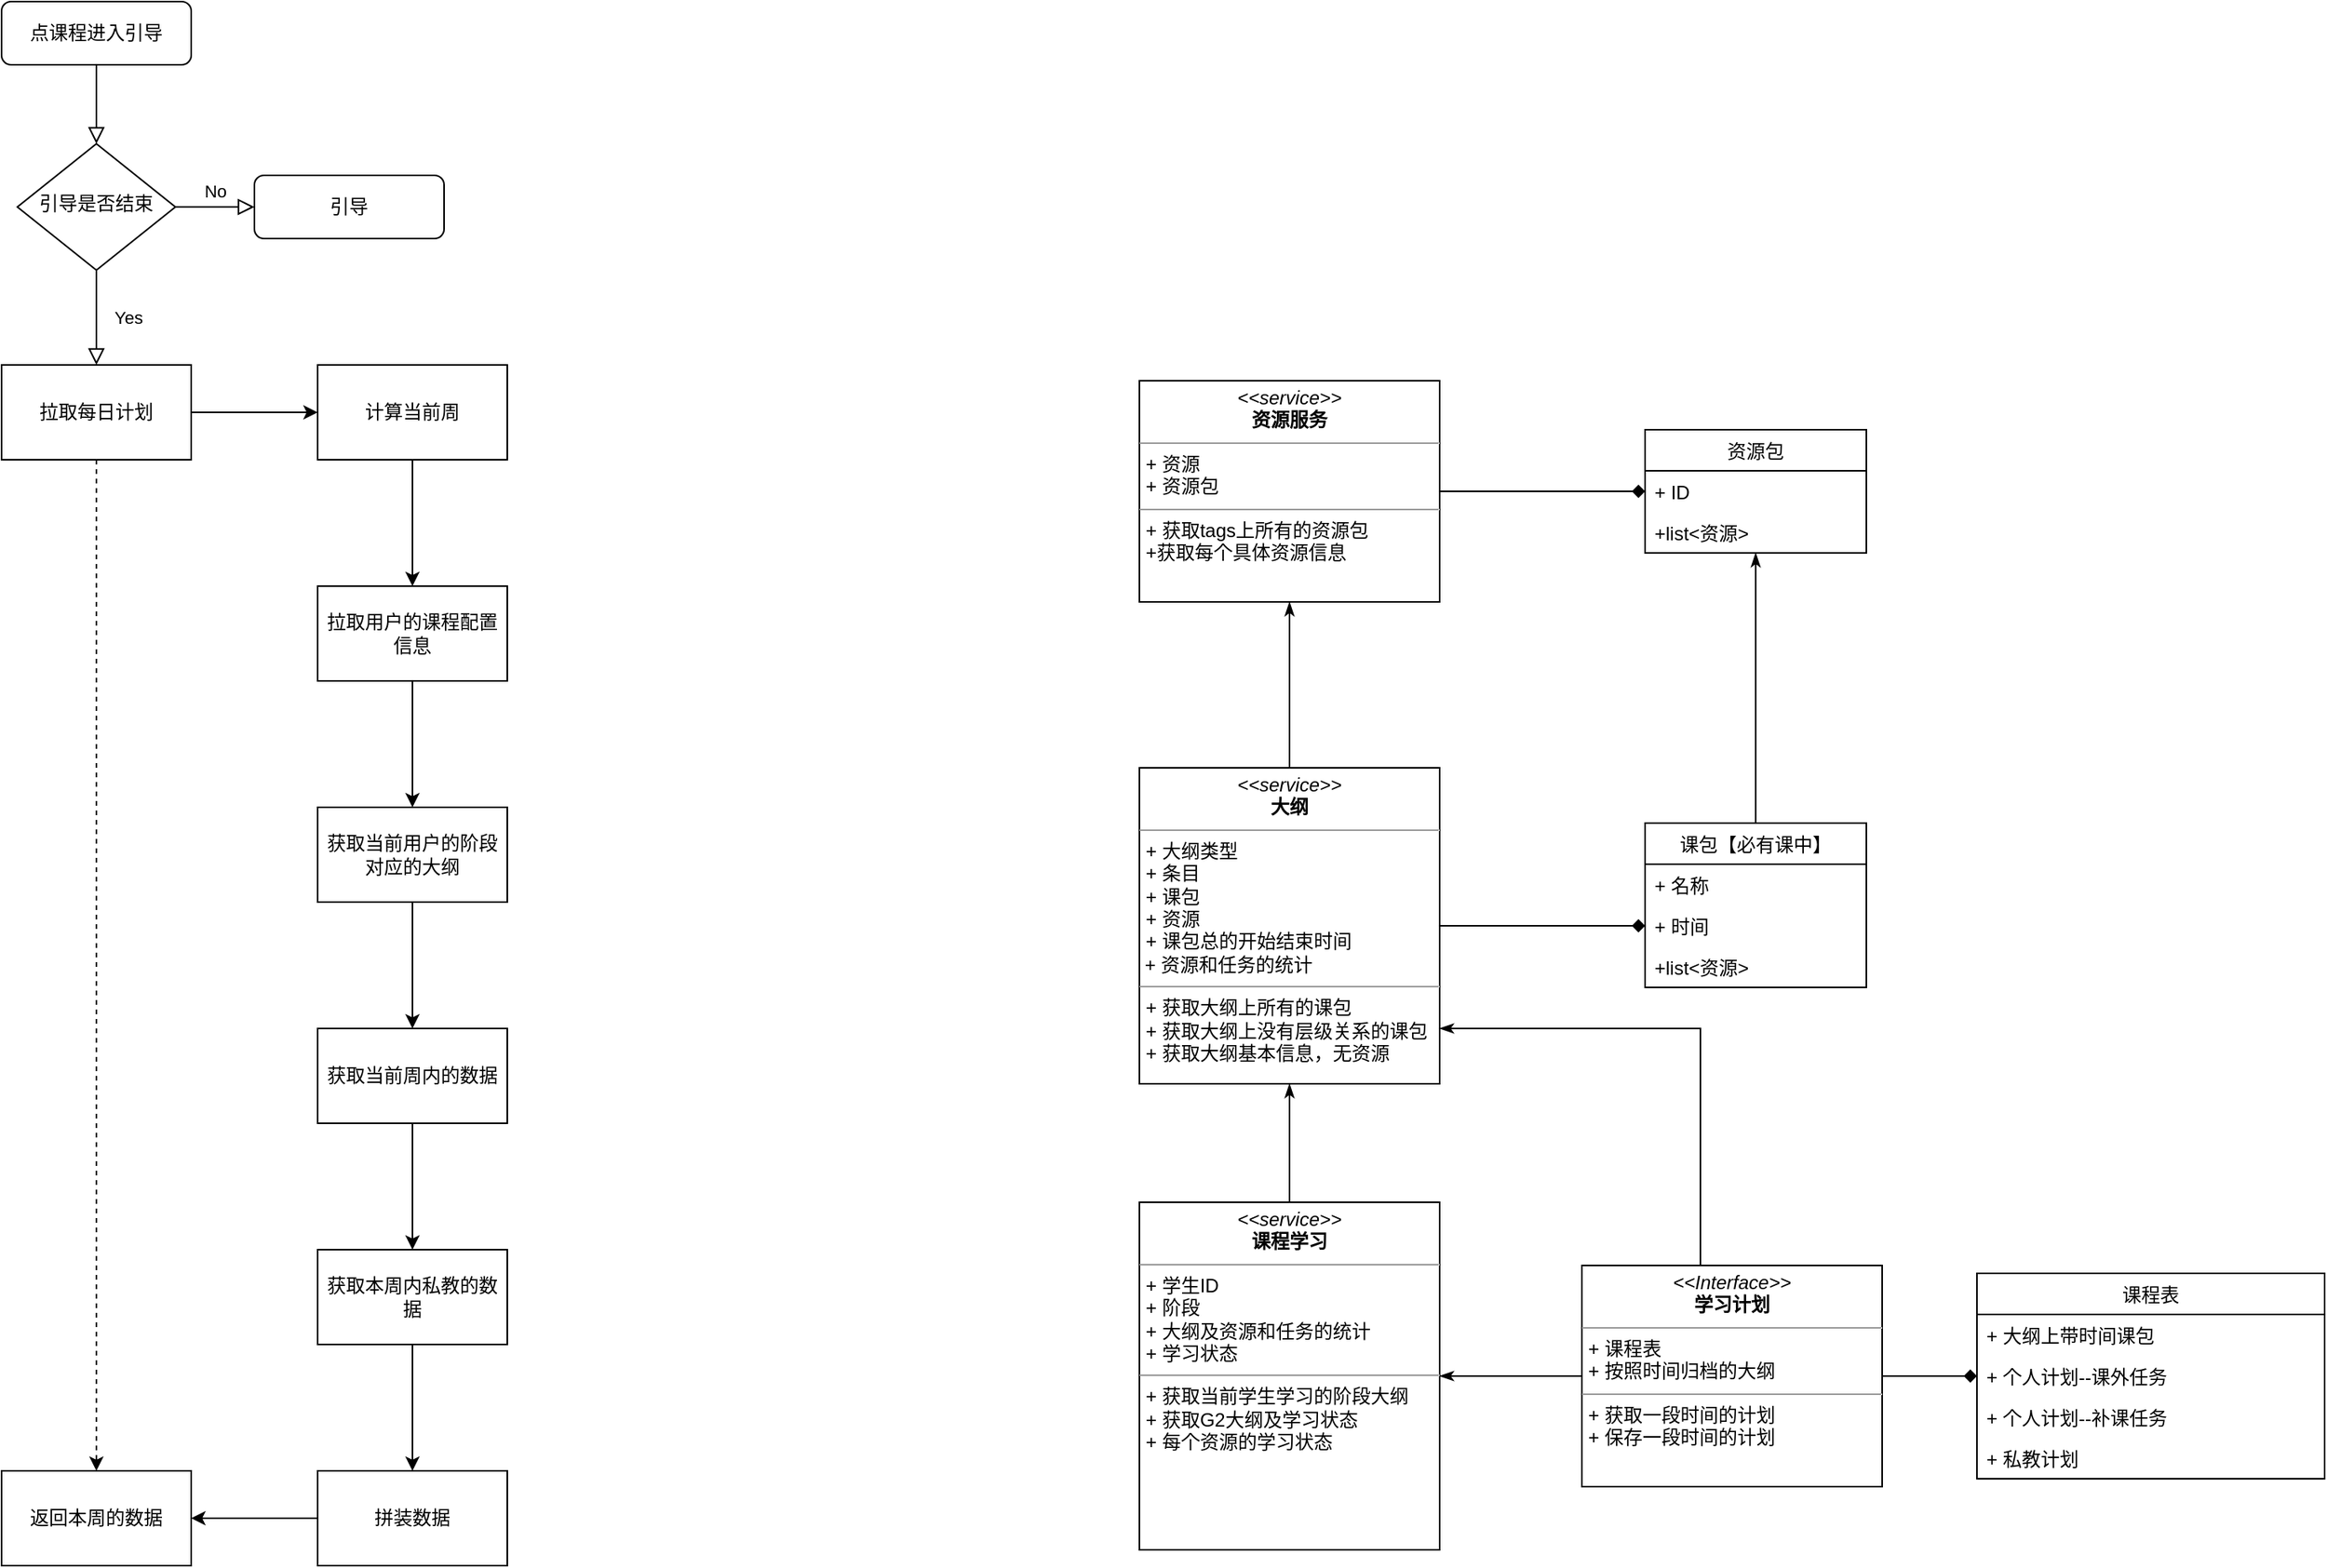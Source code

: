 <mxfile version="14.1.2" type="github">
  <diagram id="C5RBs43oDa-KdzZeNtuy" name="Page-1">
    <mxGraphModel dx="1422" dy="762" grid="1" gridSize="10" guides="1" tooltips="1" connect="1" arrows="1" fold="1" page="1" pageScale="1" pageWidth="827" pageHeight="1169" math="0" shadow="0">
      <root>
        <mxCell id="WIyWlLk6GJQsqaUBKTNV-0" />
        <mxCell id="WIyWlLk6GJQsqaUBKTNV-1" parent="WIyWlLk6GJQsqaUBKTNV-0" />
        <mxCell id="WIyWlLk6GJQsqaUBKTNV-2" value="" style="rounded=0;html=1;jettySize=auto;orthogonalLoop=1;fontSize=11;endArrow=block;endFill=0;endSize=8;strokeWidth=1;shadow=0;labelBackgroundColor=none;edgeStyle=orthogonalEdgeStyle;" parent="WIyWlLk6GJQsqaUBKTNV-1" source="WIyWlLk6GJQsqaUBKTNV-3" target="WIyWlLk6GJQsqaUBKTNV-6" edge="1">
          <mxGeometry relative="1" as="geometry" />
        </mxCell>
        <mxCell id="WIyWlLk6GJQsqaUBKTNV-3" value="点课程进入引导" style="rounded=1;whiteSpace=wrap;html=1;fontSize=12;glass=0;strokeWidth=1;shadow=0;" parent="WIyWlLk6GJQsqaUBKTNV-1" vertex="1">
          <mxGeometry x="160" y="80" width="120" height="40" as="geometry" />
        </mxCell>
        <mxCell id="WIyWlLk6GJQsqaUBKTNV-4" value="Yes" style="rounded=0;html=1;jettySize=auto;orthogonalLoop=1;fontSize=11;endArrow=block;endFill=0;endSize=8;strokeWidth=1;shadow=0;labelBackgroundColor=none;edgeStyle=orthogonalEdgeStyle;entryX=0.5;entryY=0;entryDx=0;entryDy=0;" parent="WIyWlLk6GJQsqaUBKTNV-1" source="WIyWlLk6GJQsqaUBKTNV-6" target="58U677NeKVBxzKTok-jc-2" edge="1">
          <mxGeometry y="20" relative="1" as="geometry">
            <mxPoint as="offset" />
            <mxPoint x="220" y="290" as="targetPoint" />
          </mxGeometry>
        </mxCell>
        <mxCell id="WIyWlLk6GJQsqaUBKTNV-5" value="No" style="edgeStyle=orthogonalEdgeStyle;rounded=0;html=1;jettySize=auto;orthogonalLoop=1;fontSize=11;endArrow=block;endFill=0;endSize=8;strokeWidth=1;shadow=0;labelBackgroundColor=none;" parent="WIyWlLk6GJQsqaUBKTNV-1" source="WIyWlLk6GJQsqaUBKTNV-6" target="WIyWlLk6GJQsqaUBKTNV-7" edge="1">
          <mxGeometry y="10" relative="1" as="geometry">
            <mxPoint as="offset" />
          </mxGeometry>
        </mxCell>
        <mxCell id="WIyWlLk6GJQsqaUBKTNV-6" value="引导是否结束" style="rhombus;whiteSpace=wrap;html=1;shadow=0;fontFamily=Helvetica;fontSize=12;align=center;strokeWidth=1;spacing=6;spacingTop=-4;" parent="WIyWlLk6GJQsqaUBKTNV-1" vertex="1">
          <mxGeometry x="170" y="170" width="100" height="80" as="geometry" />
        </mxCell>
        <mxCell id="WIyWlLk6GJQsqaUBKTNV-7" value="引导" style="rounded=1;whiteSpace=wrap;html=1;fontSize=12;glass=0;strokeWidth=1;shadow=0;" parent="WIyWlLk6GJQsqaUBKTNV-1" vertex="1">
          <mxGeometry x="320" y="190" width="120" height="40" as="geometry" />
        </mxCell>
        <mxCell id="58U677NeKVBxzKTok-jc-4" value="" style="edgeStyle=orthogonalEdgeStyle;rounded=0;orthogonalLoop=1;jettySize=auto;html=1;" parent="WIyWlLk6GJQsqaUBKTNV-1" source="58U677NeKVBxzKTok-jc-2" target="58U677NeKVBxzKTok-jc-3" edge="1">
          <mxGeometry relative="1" as="geometry" />
        </mxCell>
        <mxCell id="58U677NeKVBxzKTok-jc-14" value="" style="edgeStyle=orthogonalEdgeStyle;orthogonalLoop=1;jettySize=auto;html=1;rounded=0;dashed=1;" parent="WIyWlLk6GJQsqaUBKTNV-1" source="58U677NeKVBxzKTok-jc-2" target="58U677NeKVBxzKTok-jc-13" edge="1">
          <mxGeometry relative="1" as="geometry" />
        </mxCell>
        <mxCell id="58U677NeKVBxzKTok-jc-2" value="拉取每日计划" style="rounded=0;whiteSpace=wrap;html=1;" parent="WIyWlLk6GJQsqaUBKTNV-1" vertex="1">
          <mxGeometry x="160" y="310" width="120" height="60" as="geometry" />
        </mxCell>
        <mxCell id="58U677NeKVBxzKTok-jc-6" value="" style="edgeStyle=orthogonalEdgeStyle;rounded=0;orthogonalLoop=1;jettySize=auto;html=1;" parent="WIyWlLk6GJQsqaUBKTNV-1" source="58U677NeKVBxzKTok-jc-3" target="58U677NeKVBxzKTok-jc-5" edge="1">
          <mxGeometry relative="1" as="geometry" />
        </mxCell>
        <mxCell id="58U677NeKVBxzKTok-jc-3" value="计算当前周" style="rounded=0;whiteSpace=wrap;html=1;" parent="WIyWlLk6GJQsqaUBKTNV-1" vertex="1">
          <mxGeometry x="360" y="310" width="120" height="60" as="geometry" />
        </mxCell>
        <mxCell id="58U677NeKVBxzKTok-jc-8" value="" style="edgeStyle=orthogonalEdgeStyle;rounded=0;orthogonalLoop=1;jettySize=auto;html=1;" parent="WIyWlLk6GJQsqaUBKTNV-1" source="58U677NeKVBxzKTok-jc-5" target="58U677NeKVBxzKTok-jc-7" edge="1">
          <mxGeometry relative="1" as="geometry" />
        </mxCell>
        <mxCell id="58U677NeKVBxzKTok-jc-5" value="拉取用户的课程配置信息" style="rounded=0;whiteSpace=wrap;html=1;" parent="WIyWlLk6GJQsqaUBKTNV-1" vertex="1">
          <mxGeometry x="360" y="450" width="120" height="60" as="geometry" />
        </mxCell>
        <mxCell id="58U677NeKVBxzKTok-jc-10" value="" style="edgeStyle=orthogonalEdgeStyle;rounded=0;orthogonalLoop=1;jettySize=auto;html=1;" parent="WIyWlLk6GJQsqaUBKTNV-1" source="58U677NeKVBxzKTok-jc-7" target="58U677NeKVBxzKTok-jc-9" edge="1">
          <mxGeometry relative="1" as="geometry" />
        </mxCell>
        <mxCell id="58U677NeKVBxzKTok-jc-7" value="获取当前用户的阶段对应的大纲" style="rounded=0;whiteSpace=wrap;html=1;" parent="WIyWlLk6GJQsqaUBKTNV-1" vertex="1">
          <mxGeometry x="360" y="590" width="120" height="60" as="geometry" />
        </mxCell>
        <mxCell id="58U677NeKVBxzKTok-jc-16" value="" style="edgeStyle=orthogonalEdgeStyle;rounded=0;orthogonalLoop=1;jettySize=auto;html=1;" parent="WIyWlLk6GJQsqaUBKTNV-1" source="58U677NeKVBxzKTok-jc-9" target="58U677NeKVBxzKTok-jc-15" edge="1">
          <mxGeometry relative="1" as="geometry" />
        </mxCell>
        <mxCell id="58U677NeKVBxzKTok-jc-9" value="获取当前周内的数据" style="rounded=0;whiteSpace=wrap;html=1;" parent="WIyWlLk6GJQsqaUBKTNV-1" vertex="1">
          <mxGeometry x="360" y="730" width="120" height="60" as="geometry" />
        </mxCell>
        <mxCell id="58U677NeKVBxzKTok-jc-13" value="返回本周的数据" style="rounded=0;whiteSpace=wrap;html=1;" parent="WIyWlLk6GJQsqaUBKTNV-1" vertex="1">
          <mxGeometry x="160" y="1010" width="120" height="60" as="geometry" />
        </mxCell>
        <mxCell id="58U677NeKVBxzKTok-jc-19" value="" style="edgeStyle=orthogonalEdgeStyle;rounded=0;orthogonalLoop=1;jettySize=auto;html=1;strokeColor=#000000;" parent="WIyWlLk6GJQsqaUBKTNV-1" source="58U677NeKVBxzKTok-jc-15" target="58U677NeKVBxzKTok-jc-18" edge="1">
          <mxGeometry relative="1" as="geometry" />
        </mxCell>
        <mxCell id="58U677NeKVBxzKTok-jc-15" value="获取本周内私教的数据" style="rounded=0;whiteSpace=wrap;html=1;" parent="WIyWlLk6GJQsqaUBKTNV-1" vertex="1">
          <mxGeometry x="360" y="870" width="120" height="60" as="geometry" />
        </mxCell>
        <mxCell id="58U677NeKVBxzKTok-jc-20" value="" style="edgeStyle=orthogonalEdgeStyle;rounded=0;orthogonalLoop=1;jettySize=auto;html=1;strokeColor=#000000;" parent="WIyWlLk6GJQsqaUBKTNV-1" source="58U677NeKVBxzKTok-jc-18" target="58U677NeKVBxzKTok-jc-13" edge="1">
          <mxGeometry relative="1" as="geometry" />
        </mxCell>
        <mxCell id="58U677NeKVBxzKTok-jc-18" value="拼装数据" style="rounded=0;whiteSpace=wrap;html=1;" parent="WIyWlLk6GJQsqaUBKTNV-1" vertex="1">
          <mxGeometry x="360" y="1010" width="120" height="60" as="geometry" />
        </mxCell>
        <mxCell id="yJ6tnFPKZODvPNcvVxbj-24" value="" style="edgeStyle=orthogonalEdgeStyle;rounded=0;orthogonalLoop=1;jettySize=auto;html=1;endArrow=classicThin;endFill=1;exitX=0;exitY=0.5;exitDx=0;exitDy=0;" parent="WIyWlLk6GJQsqaUBKTNV-1" source="yJ6tnFPKZODvPNcvVxbj-26" target="yJ6tnFPKZODvPNcvVxbj-21" edge="1">
          <mxGeometry relative="1" as="geometry">
            <mxPoint x="1140" y="950" as="sourcePoint" />
          </mxGeometry>
        </mxCell>
        <mxCell id="yJ6tnFPKZODvPNcvVxbj-25" style="edgeStyle=orthogonalEdgeStyle;rounded=0;orthogonalLoop=1;jettySize=auto;html=1;endArrow=classicThin;endFill=1;" parent="WIyWlLk6GJQsqaUBKTNV-1" target="yJ6tnFPKZODvPNcvVxbj-22" edge="1">
          <mxGeometry relative="1" as="geometry">
            <mxPoint x="1235" y="880" as="sourcePoint" />
            <Array as="points">
              <mxPoint x="1235" y="730" />
            </Array>
          </mxGeometry>
        </mxCell>
        <mxCell id="yJ6tnFPKZODvPNcvVxbj-1" value="课程表" style="swimlane;fontStyle=0;childLayout=stackLayout;horizontal=1;startSize=26;fillColor=none;horizontalStack=0;resizeParent=1;resizeParentMax=0;resizeLast=0;collapsible=1;marginBottom=0;" parent="WIyWlLk6GJQsqaUBKTNV-1" vertex="1">
          <mxGeometry x="1410" y="885" width="220" height="130" as="geometry" />
        </mxCell>
        <mxCell id="yJ6tnFPKZODvPNcvVxbj-2" value="+ 大纲上带时间课包" style="text;strokeColor=none;fillColor=none;align=left;verticalAlign=top;spacingLeft=4;spacingRight=4;overflow=hidden;rotatable=0;points=[[0,0.5],[1,0.5]];portConstraint=eastwest;" parent="yJ6tnFPKZODvPNcvVxbj-1" vertex="1">
          <mxGeometry y="26" width="220" height="26" as="geometry" />
        </mxCell>
        <mxCell id="yJ6tnFPKZODvPNcvVxbj-3" value="+ 个人计划--课外任务" style="text;strokeColor=none;fillColor=none;align=left;verticalAlign=top;spacingLeft=4;spacingRight=4;overflow=hidden;rotatable=0;points=[[0,0.5],[1,0.5]];portConstraint=eastwest;" parent="yJ6tnFPKZODvPNcvVxbj-1" vertex="1">
          <mxGeometry y="52" width="220" height="26" as="geometry" />
        </mxCell>
        <mxCell id="XSHG7Pn5rsmsaSDtNEL5-0" value="+ 个人计划--补课任务" style="text;strokeColor=none;fillColor=none;align=left;verticalAlign=top;spacingLeft=4;spacingRight=4;overflow=hidden;rotatable=0;points=[[0,0.5],[1,0.5]];portConstraint=eastwest;" vertex="1" parent="yJ6tnFPKZODvPNcvVxbj-1">
          <mxGeometry y="78" width="220" height="26" as="geometry" />
        </mxCell>
        <mxCell id="yJ6tnFPKZODvPNcvVxbj-4" value="+ 私教计划" style="text;strokeColor=none;fillColor=none;align=left;verticalAlign=top;spacingLeft=4;spacingRight=4;overflow=hidden;rotatable=0;points=[[0,0.5],[1,0.5]];portConstraint=eastwest;" parent="yJ6tnFPKZODvPNcvVxbj-1" vertex="1">
          <mxGeometry y="104" width="220" height="26" as="geometry" />
        </mxCell>
        <mxCell id="yJ6tnFPKZODvPNcvVxbj-20" value="" style="edgeStyle=orthogonalEdgeStyle;rounded=0;orthogonalLoop=1;jettySize=auto;html=1;endArrow=classicThin;endFill=1;" parent="WIyWlLk6GJQsqaUBKTNV-1" source="yJ6tnFPKZODvPNcvVxbj-22" target="yJ6tnFPKZODvPNcvVxbj-19" edge="1">
          <mxGeometry relative="1" as="geometry">
            <mxPoint x="975" y="567" as="sourcePoint" />
          </mxGeometry>
        </mxCell>
        <mxCell id="yJ6tnFPKZODvPNcvVxbj-16" value="" style="edgeStyle=orthogonalEdgeStyle;rounded=0;orthogonalLoop=1;jettySize=auto;html=1;endArrow=classicThin;endFill=1;exitX=0.5;exitY=0;exitDx=0;exitDy=0;" parent="WIyWlLk6GJQsqaUBKTNV-1" source="yJ6tnFPKZODvPNcvVxbj-7" target="yJ6tnFPKZODvPNcvVxbj-12" edge="1">
          <mxGeometry relative="1" as="geometry" />
        </mxCell>
        <mxCell id="yJ6tnFPKZODvPNcvVxbj-7" value="课包【必有课中】" style="swimlane;fontStyle=0;childLayout=stackLayout;horizontal=1;startSize=26;fillColor=none;horizontalStack=0;resizeParent=1;resizeParentMax=0;resizeLast=0;collapsible=1;marginBottom=0;" parent="WIyWlLk6GJQsqaUBKTNV-1" vertex="1">
          <mxGeometry x="1200" y="600" width="140" height="104" as="geometry" />
        </mxCell>
        <mxCell id="yJ6tnFPKZODvPNcvVxbj-8" value="+ 名称" style="text;strokeColor=none;fillColor=none;align=left;verticalAlign=top;spacingLeft=4;spacingRight=4;overflow=hidden;rotatable=0;points=[[0,0.5],[1,0.5]];portConstraint=eastwest;" parent="yJ6tnFPKZODvPNcvVxbj-7" vertex="1">
          <mxGeometry y="26" width="140" height="26" as="geometry" />
        </mxCell>
        <mxCell id="yJ6tnFPKZODvPNcvVxbj-9" value="+ 时间" style="text;strokeColor=none;fillColor=none;align=left;verticalAlign=top;spacingLeft=4;spacingRight=4;overflow=hidden;rotatable=0;points=[[0,0.5],[1,0.5]];portConstraint=eastwest;" parent="yJ6tnFPKZODvPNcvVxbj-7" vertex="1">
          <mxGeometry y="52" width="140" height="26" as="geometry" />
        </mxCell>
        <mxCell id="yJ6tnFPKZODvPNcvVxbj-10" value="+list&lt;资源&gt;" style="text;strokeColor=none;fillColor=none;align=left;verticalAlign=top;spacingLeft=4;spacingRight=4;overflow=hidden;rotatable=0;points=[[0,0.5],[1,0.5]];portConstraint=eastwest;" parent="yJ6tnFPKZODvPNcvVxbj-7" vertex="1">
          <mxGeometry y="78" width="140" height="26" as="geometry" />
        </mxCell>
        <mxCell id="yJ6tnFPKZODvPNcvVxbj-12" value="资源包" style="swimlane;fontStyle=0;childLayout=stackLayout;horizontal=1;startSize=26;fillColor=none;horizontalStack=0;resizeParent=1;resizeParentMax=0;resizeLast=0;collapsible=1;marginBottom=0;" parent="WIyWlLk6GJQsqaUBKTNV-1" vertex="1">
          <mxGeometry x="1200" y="351" width="140" height="78" as="geometry" />
        </mxCell>
        <mxCell id="yJ6tnFPKZODvPNcvVxbj-13" value="+ ID" style="text;strokeColor=none;fillColor=none;align=left;verticalAlign=top;spacingLeft=4;spacingRight=4;overflow=hidden;rotatable=0;points=[[0,0.5],[1,0.5]];portConstraint=eastwest;" parent="yJ6tnFPKZODvPNcvVxbj-12" vertex="1">
          <mxGeometry y="26" width="140" height="26" as="geometry" />
        </mxCell>
        <mxCell id="yJ6tnFPKZODvPNcvVxbj-15" value="+list&lt;资源&gt;" style="text;strokeColor=none;fillColor=none;align=left;verticalAlign=top;spacingLeft=4;spacingRight=4;overflow=hidden;rotatable=0;points=[[0,0.5],[1,0.5]];portConstraint=eastwest;" parent="yJ6tnFPKZODvPNcvVxbj-12" vertex="1">
          <mxGeometry y="52" width="140" height="26" as="geometry" />
        </mxCell>
        <mxCell id="yJ6tnFPKZODvPNcvVxbj-29" style="edgeStyle=orthogonalEdgeStyle;rounded=0;orthogonalLoop=1;jettySize=auto;html=1;endArrow=diamond;endFill=1;" parent="WIyWlLk6GJQsqaUBKTNV-1" source="yJ6tnFPKZODvPNcvVxbj-19" target="yJ6tnFPKZODvPNcvVxbj-12" edge="1">
          <mxGeometry relative="1" as="geometry" />
        </mxCell>
        <mxCell id="yJ6tnFPKZODvPNcvVxbj-19" value="&lt;p style=&quot;margin: 0px ; margin-top: 4px ; text-align: center&quot;&gt;&lt;i&gt;&amp;lt;&amp;lt;service&amp;gt;&amp;gt;&lt;/i&gt;&lt;br&gt;&lt;b&gt;资源服务&lt;/b&gt;&lt;br&gt;&lt;/p&gt;&lt;hr size=&quot;1&quot;&gt;&lt;p style=&quot;margin: 0px ; margin-left: 4px&quot;&gt;+&amp;nbsp;资源&lt;br&gt;+&amp;nbsp;资源包&lt;/p&gt;&lt;hr size=&quot;1&quot;&gt;&lt;p style=&quot;margin: 0px ; margin-left: 4px&quot;&gt;+ 获取tags上所有的资源包&lt;br&gt;+获取每个具体资源信息&lt;/p&gt;" style="verticalAlign=top;align=left;overflow=fill;fontSize=12;fontFamily=Helvetica;html=1;" parent="WIyWlLk6GJQsqaUBKTNV-1" vertex="1">
          <mxGeometry x="880" y="320" width="190" height="140" as="geometry" />
        </mxCell>
        <mxCell id="yJ6tnFPKZODvPNcvVxbj-23" value="" style="edgeStyle=orthogonalEdgeStyle;rounded=0;orthogonalLoop=1;jettySize=auto;html=1;endArrow=classicThin;endFill=1;" parent="WIyWlLk6GJQsqaUBKTNV-1" source="yJ6tnFPKZODvPNcvVxbj-21" target="yJ6tnFPKZODvPNcvVxbj-22" edge="1">
          <mxGeometry relative="1" as="geometry" />
        </mxCell>
        <mxCell id="yJ6tnFPKZODvPNcvVxbj-21" value="&lt;p style=&quot;margin: 0px ; margin-top: 4px ; text-align: center&quot;&gt;&lt;i&gt;&amp;lt;&amp;lt;service&amp;gt;&amp;gt;&lt;/i&gt;&lt;br&gt;&lt;b&gt;课程学习&lt;/b&gt;&lt;br&gt;&lt;/p&gt;&lt;hr size=&quot;1&quot;&gt;&lt;p style=&quot;margin: 0px ; margin-left: 4px&quot;&gt;+&amp;nbsp;学生ID&lt;br&gt;+&amp;nbsp;阶段&lt;/p&gt;&lt;p style=&quot;margin: 0px ; margin-left: 4px&quot;&gt;+&amp;nbsp;大纲及资源和任务的统计&lt;/p&gt;&lt;p style=&quot;margin: 0px ; margin-left: 4px&quot;&gt;+&amp;nbsp;学习状态&lt;/p&gt;&lt;hr size=&quot;1&quot;&gt;&lt;p style=&quot;margin: 0px ; margin-left: 4px&quot;&gt;+ 获取当前学生学习的阶段大纲&lt;/p&gt;&lt;p style=&quot;margin: 0px ; margin-left: 4px&quot;&gt;+&amp;nbsp;获取G2大纲及学习状态&lt;br&gt;+&amp;nbsp;每个资源的学习状态&lt;/p&gt;" style="verticalAlign=top;align=left;overflow=fill;fontSize=12;fontFamily=Helvetica;html=1;" parent="WIyWlLk6GJQsqaUBKTNV-1" vertex="1">
          <mxGeometry x="880" y="840" width="190" height="220" as="geometry" />
        </mxCell>
        <mxCell id="yJ6tnFPKZODvPNcvVxbj-28" style="edgeStyle=orthogonalEdgeStyle;rounded=0;orthogonalLoop=1;jettySize=auto;html=1;entryX=0;entryY=0.5;entryDx=0;entryDy=0;endArrow=diamond;endFill=1;" parent="WIyWlLk6GJQsqaUBKTNV-1" source="yJ6tnFPKZODvPNcvVxbj-22" target="yJ6tnFPKZODvPNcvVxbj-9" edge="1">
          <mxGeometry relative="1" as="geometry" />
        </mxCell>
        <mxCell id="yJ6tnFPKZODvPNcvVxbj-22" value="&lt;p style=&quot;margin: 0px ; margin-top: 4px ; text-align: center&quot;&gt;&lt;i&gt;&amp;lt;&amp;lt;service&amp;gt;&amp;gt;&lt;/i&gt;&lt;br&gt;&lt;b&gt;大纲&lt;/b&gt;&lt;/p&gt;&lt;hr size=&quot;1&quot;&gt;&lt;p style=&quot;margin: 0px ; margin-left: 4px&quot;&gt;+&amp;nbsp;大纲类型&lt;br&gt;+&amp;nbsp;条目&lt;/p&gt;&lt;p style=&quot;margin: 0px ; margin-left: 4px&quot;&gt;+&amp;nbsp;课包&lt;/p&gt;&lt;p style=&quot;margin: 0px ; margin-left: 4px&quot;&gt;+&amp;nbsp;资源&lt;/p&gt;&lt;p style=&quot;margin: 0px ; margin-left: 4px&quot;&gt;+&amp;nbsp;课包总的开始结束时间&lt;/p&gt;&amp;nbsp;+ 资源和任务的统计&lt;hr size=&quot;1&quot;&gt;&lt;p style=&quot;margin: 0px ; margin-left: 4px&quot;&gt;+ 获取大纲上所有的课包&lt;br&gt;+&amp;nbsp;获取大纲上没有层级关系的课包&lt;/p&gt;&lt;p style=&quot;margin: 0px ; margin-left: 4px&quot;&gt;+ 获取大纲基本信息，无资源&lt;/p&gt;" style="verticalAlign=top;align=left;overflow=fill;fontSize=12;fontFamily=Helvetica;html=1;" parent="WIyWlLk6GJQsqaUBKTNV-1" vertex="1">
          <mxGeometry x="880" y="565" width="190" height="200" as="geometry" />
        </mxCell>
        <mxCell id="yJ6tnFPKZODvPNcvVxbj-27" style="edgeStyle=orthogonalEdgeStyle;rounded=0;orthogonalLoop=1;jettySize=auto;html=1;endArrow=diamond;endFill=1;" parent="WIyWlLk6GJQsqaUBKTNV-1" source="yJ6tnFPKZODvPNcvVxbj-26" target="yJ6tnFPKZODvPNcvVxbj-1" edge="1">
          <mxGeometry relative="1" as="geometry" />
        </mxCell>
        <mxCell id="yJ6tnFPKZODvPNcvVxbj-26" value="&lt;p style=&quot;margin: 0px ; margin-top: 4px ; text-align: center&quot;&gt;&lt;i&gt;&amp;lt;&amp;lt;Interface&amp;gt;&amp;gt;&lt;/i&gt;&lt;br&gt;&lt;b&gt;学习计划&lt;/b&gt;&lt;/p&gt;&lt;hr size=&quot;1&quot;&gt;&lt;p style=&quot;margin: 0px ; margin-left: 4px&quot;&gt;+&amp;nbsp;课程表&lt;br&gt;+&amp;nbsp;按照时间归档的大纲&lt;/p&gt;&lt;hr size=&quot;1&quot;&gt;&lt;p style=&quot;margin: 0px ; margin-left: 4px&quot;&gt;+&amp;nbsp;获取一段时间的计划&lt;/p&gt;&lt;p style=&quot;margin: 0px ; margin-left: 4px&quot;&gt;+&amp;nbsp;保存一段时间的计划&lt;/p&gt;" style="verticalAlign=top;align=left;overflow=fill;fontSize=12;fontFamily=Helvetica;html=1;" parent="WIyWlLk6GJQsqaUBKTNV-1" vertex="1">
          <mxGeometry x="1160" y="880" width="190" height="140" as="geometry" />
        </mxCell>
      </root>
    </mxGraphModel>
  </diagram>
</mxfile>
